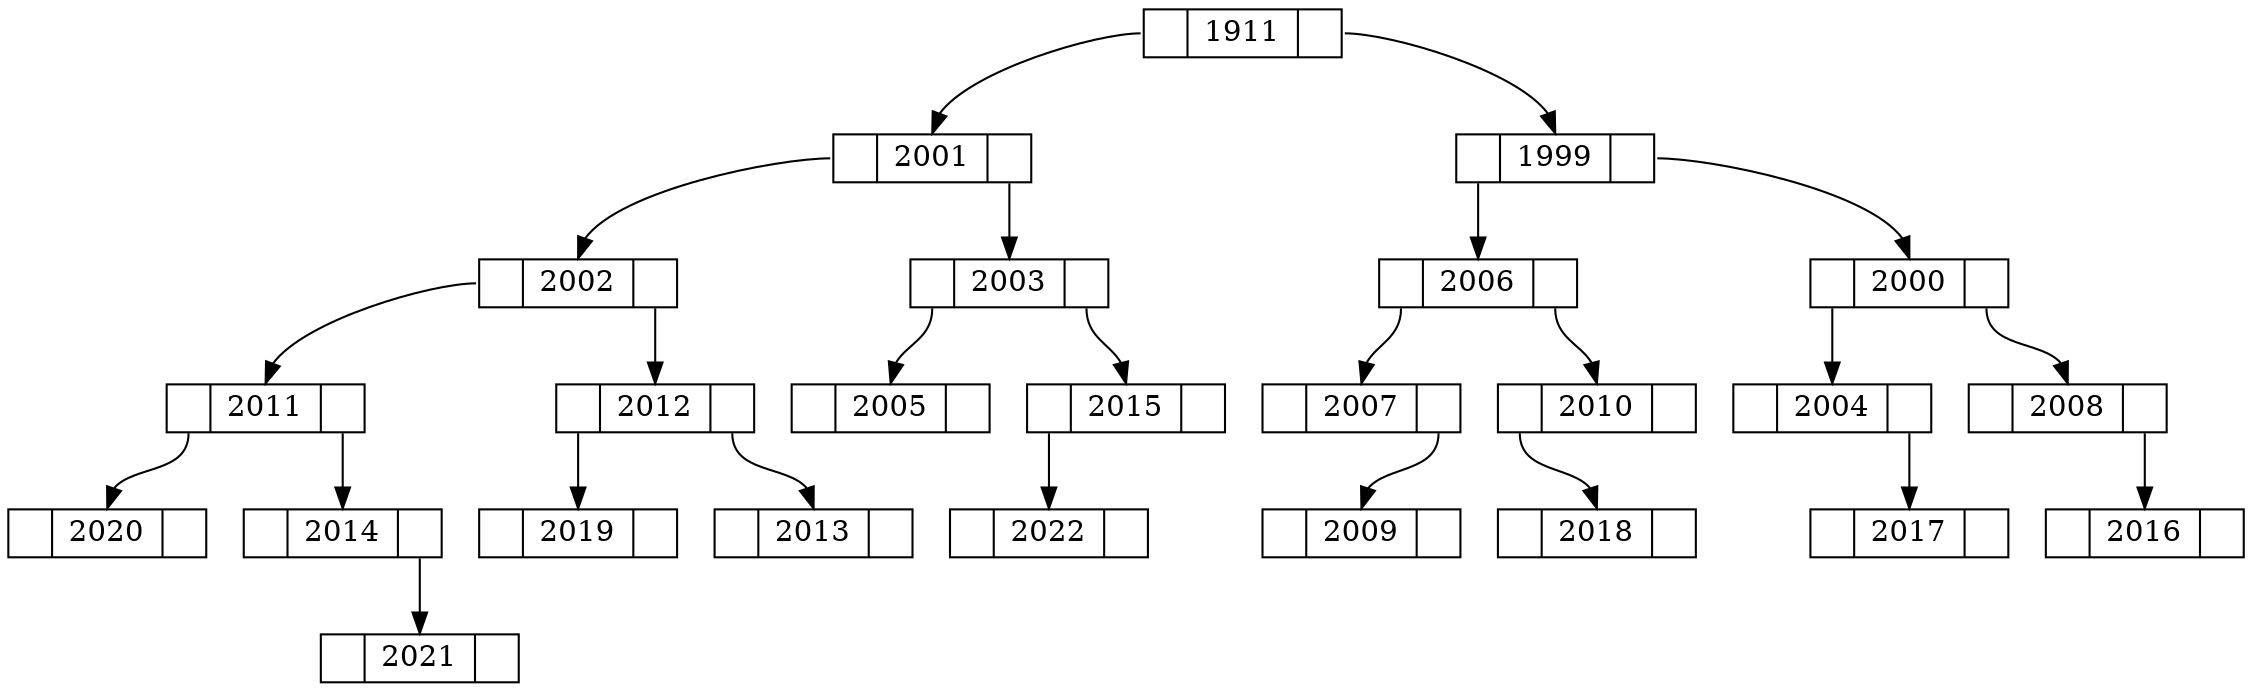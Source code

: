 digraph G {
   node [shape=record, height=0.1];
   node0x102f01f60 [label = "<l> | <m> 1911 | <r>"];
   node0x102f01ea0 [label = "<l> | <m> 2001 | <r>"];
   node0x102f01f60:l -> node0x102f01ea0:m;
   node0x102f01e70 [label = "<l> | <m> 2002 | <r>"];
   node0x102f01ea0:l -> node0x102f01e70:m;
   node0x102f01cc0 [label = "<l> | <m> 2011 | <r>"];
   node0x102f01e70:l -> node0x102f01cc0:m;
   node0x102f01b10 [label = "<l> | <m> 2020 | <r>"];
   node0x102f01cc0:l -> node0x102f01b10:m;
   node0x102f01c30 [label = "<l> | <m> 2014 | <r>"];
   node0x102f01cc0:r -> node0x102f01c30:m;
   node0x102f01ae0 [label = "<l> | <m> 2021 | <r>"];
   node0x102f01c30:r -> node0x102f01ae0:m;
   node0x102f01c90 [label = "<l> | <m> 2012 | <r>"];
   node0x102f01e70:r -> node0x102f01c90:m;
   node0x102f01b40 [label = "<l> | <m> 2019 | <r>"];
   node0x102f01c90:l -> node0x102f01b40:m;
   node0x102f01c60 [label = "<l> | <m> 2013 | <r>"];
   node0x102f01c90:r -> node0x102f01c60:m;
   node0x102f01e40 [label = "<l> | <m> 2003 | <r>"];
   node0x102f01ea0:r -> node0x102f01e40:m;
   node0x102f01de0 [label = "<l> | <m> 2005 | <r>"];
   node0x102f01e40:l -> node0x102f01de0:m;
   node0x102f01c00 [label = "<l> | <m> 2015 | <r>"];
   node0x102f01e40:r -> node0x102f01c00:m;
   node0x102f01ab0 [label = "<l> | <m> 2022 | <r>"];
   node0x102f01c00:l -> node0x102f01ab0:m;
   node0x102f01f00 [label = "<l> | <m> 1999 | <r>"];
   node0x102f01f60:r -> node0x102f01f00:m;
   node0x102f01db0 [label = "<l> | <m> 2006 | <r>"];
   node0x102f01f00:l -> node0x102f01db0:m;
   node0x102f01d80 [label = "<l> | <m> 2007 | <r>"];
   node0x102f01db0:l -> node0x102f01d80:m;
   node0x102f01d20 [label = "<l> | <m> 2009 | <r>"];
   node0x102f01d80:r -> node0x102f01d20:m;
   node0x102f01cf0 [label = "<l> | <m> 2010 | <r>"];
   node0x102f01db0:r -> node0x102f01cf0:m;
   node0x102f01b70 [label = "<l> | <m> 2018 | <r>"];
   node0x102f01cf0:l -> node0x102f01b70:m;
   node0x102f01ed0 [label = "<l> | <m> 2000 | <r>"];
   node0x102f01f00:r -> node0x102f01ed0:m;
   node0x102f01e10 [label = "<l> | <m> 2004 | <r>"];
   node0x102f01ed0:l -> node0x102f01e10:m;
   node0x102f01ba0 [label = "<l> | <m> 2017 | <r>"];
   node0x102f01e10:r -> node0x102f01ba0:m;
   node0x102f01d50 [label = "<l> | <m> 2008 | <r>"];
   node0x102f01ed0:r -> node0x102f01d50:m;
   node0x102f01bd0 [label = "<l> | <m> 2016 | <r>"];
   node0x102f01d50:r -> node0x102f01bd0:m;
}
